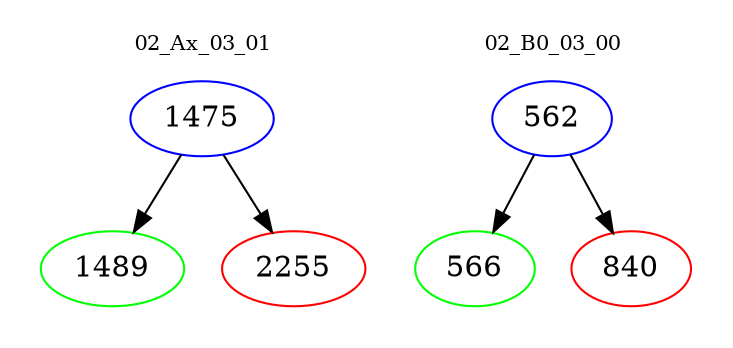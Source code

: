 digraph{
subgraph cluster_0 {
color = white
label = "02_Ax_03_01";
fontsize=10;
T0_1475 [label="1475", color="blue"]
T0_1475 -> T0_1489 [color="black"]
T0_1489 [label="1489", color="green"]
T0_1475 -> T0_2255 [color="black"]
T0_2255 [label="2255", color="red"]
}
subgraph cluster_1 {
color = white
label = "02_B0_03_00";
fontsize=10;
T1_562 [label="562", color="blue"]
T1_562 -> T1_566 [color="black"]
T1_566 [label="566", color="green"]
T1_562 -> T1_840 [color="black"]
T1_840 [label="840", color="red"]
}
}

